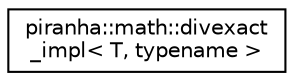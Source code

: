 digraph "Graphical Class Hierarchy"
{
  edge [fontname="Helvetica",fontsize="10",labelfontname="Helvetica",labelfontsize="10"];
  node [fontname="Helvetica",fontsize="10",shape=record];
  rankdir="LR";
  Node0 [label="piranha::math::divexact\l_impl\< T, typename \>",height=0.2,width=0.4,color="black", fillcolor="white", style="filled",URL="$structpiranha_1_1math_1_1divexact__impl.html",tooltip="Default functor for the implementation of piranha::math::divexact(). "];
}
